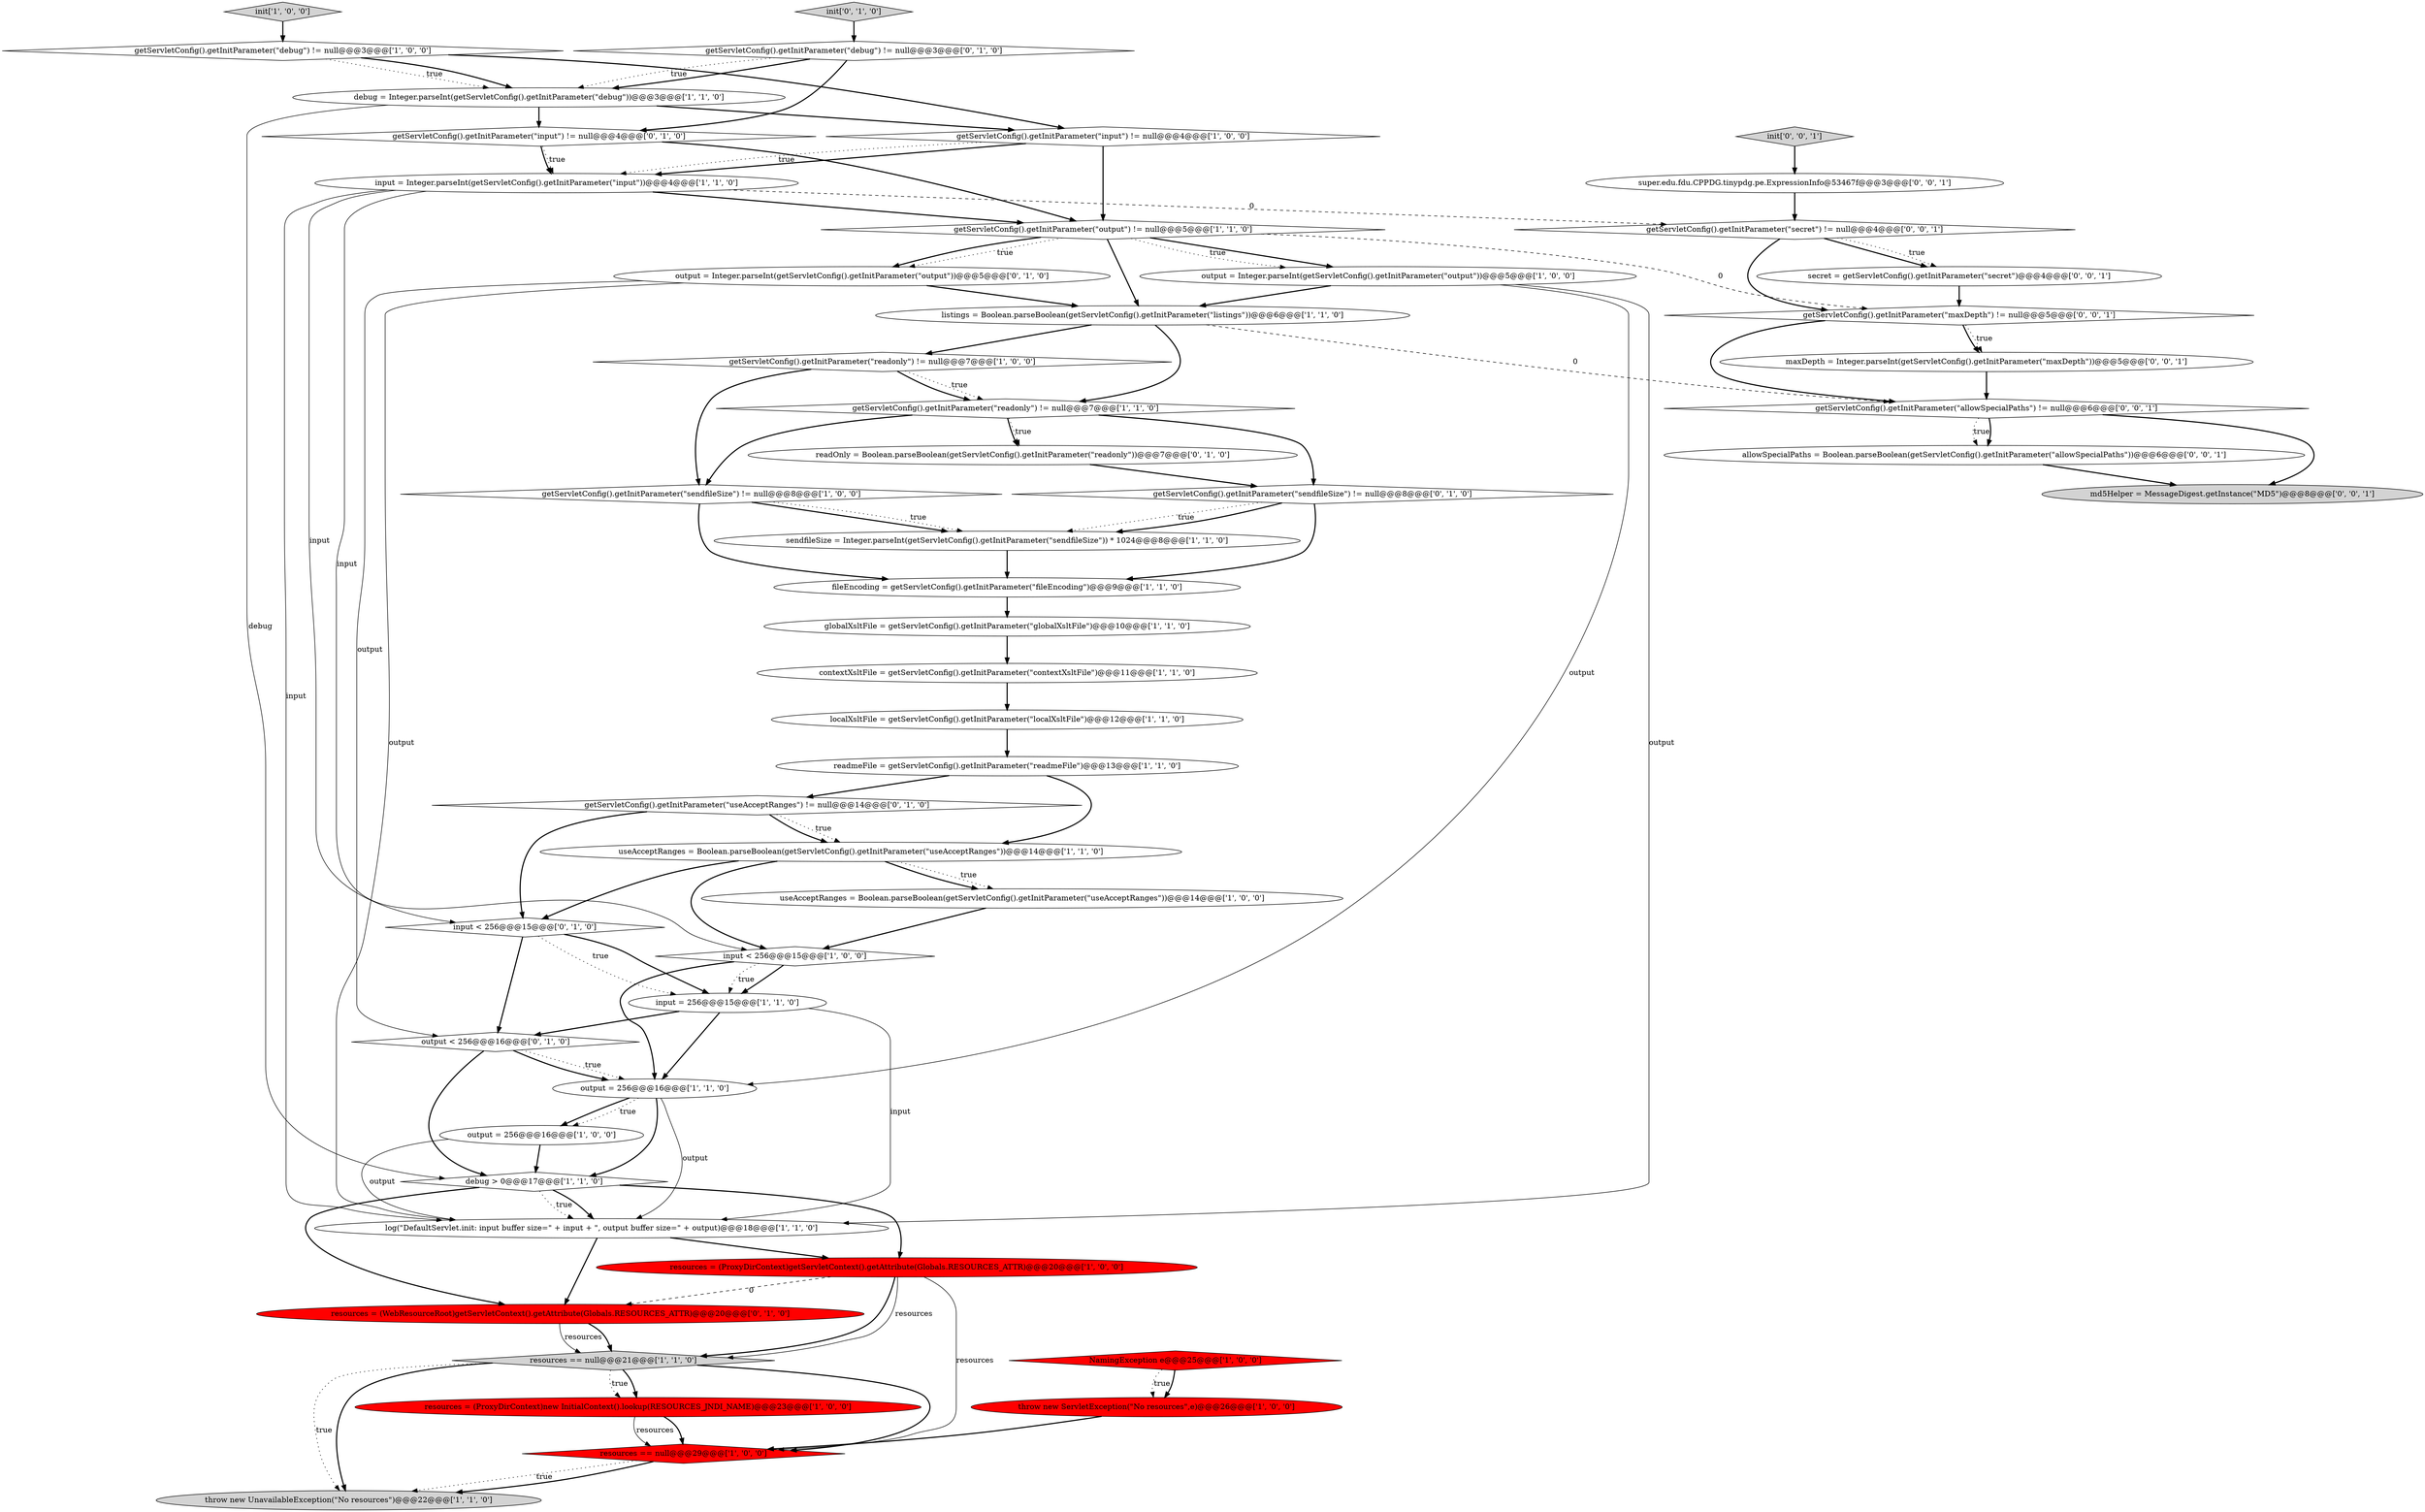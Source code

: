 digraph {
12 [style = filled, label = "resources == null@@@29@@@['1', '0', '0']", fillcolor = red, shape = diamond image = "AAA1AAABBB1BBB"];
1 [style = filled, label = "getServletConfig().getInitParameter(\"input\") != null@@@4@@@['1', '0', '0']", fillcolor = white, shape = diamond image = "AAA0AAABBB1BBB"];
6 [style = filled, label = "globalXsltFile = getServletConfig().getInitParameter(\"globalXsltFile\")@@@10@@@['1', '1', '0']", fillcolor = white, shape = ellipse image = "AAA0AAABBB1BBB"];
22 [style = filled, label = "throw new ServletException(\"No resources\",e)@@@26@@@['1', '0', '0']", fillcolor = red, shape = ellipse image = "AAA1AAABBB1BBB"];
26 [style = filled, label = "getServletConfig().getInitParameter(\"readonly\") != null@@@7@@@['1', '1', '0']", fillcolor = white, shape = diamond image = "AAA0AAABBB1BBB"];
23 [style = filled, label = "debug > 0@@@17@@@['1', '1', '0']", fillcolor = white, shape = diamond image = "AAA0AAABBB1BBB"];
34 [style = filled, label = "input < 256@@@15@@@['0', '1', '0']", fillcolor = white, shape = diamond image = "AAA0AAABBB2BBB"];
28 [style = filled, label = "NamingException e@@@25@@@['1', '0', '0']", fillcolor = red, shape = diamond image = "AAA1AAABBB1BBB"];
8 [style = filled, label = "localXsltFile = getServletConfig().getInitParameter(\"localXsltFile\")@@@12@@@['1', '1', '0']", fillcolor = white, shape = ellipse image = "AAA0AAABBB1BBB"];
42 [style = filled, label = "maxDepth = Integer.parseInt(getServletConfig().getInitParameter(\"maxDepth\"))@@@5@@@['0', '0', '1']", fillcolor = white, shape = ellipse image = "AAA0AAABBB3BBB"];
13 [style = filled, label = "init['1', '0', '0']", fillcolor = lightgray, shape = diamond image = "AAA0AAABBB1BBB"];
25 [style = filled, label = "output = 256@@@16@@@['1', '1', '0']", fillcolor = white, shape = ellipse image = "AAA0AAABBB1BBB"];
29 [style = filled, label = "debug = Integer.parseInt(getServletConfig().getInitParameter(\"debug\"))@@@3@@@['1', '1', '0']", fillcolor = white, shape = ellipse image = "AAA0AAABBB1BBB"];
9 [style = filled, label = "getServletConfig().getInitParameter(\"sendfileSize\") != null@@@8@@@['1', '0', '0']", fillcolor = white, shape = diamond image = "AAA0AAABBB1BBB"];
38 [style = filled, label = "getServletConfig().getInitParameter(\"debug\") != null@@@3@@@['0', '1', '0']", fillcolor = white, shape = diamond image = "AAA0AAABBB2BBB"];
24 [style = filled, label = "resources == null@@@21@@@['1', '1', '0']", fillcolor = lightgray, shape = diamond image = "AAA0AAABBB1BBB"];
14 [style = filled, label = "contextXsltFile = getServletConfig().getInitParameter(\"contextXsltFile\")@@@11@@@['1', '1', '0']", fillcolor = white, shape = ellipse image = "AAA0AAABBB1BBB"];
32 [style = filled, label = "output < 256@@@16@@@['0', '1', '0']", fillcolor = white, shape = diamond image = "AAA0AAABBB2BBB"];
0 [style = filled, label = "output = Integer.parseInt(getServletConfig().getInitParameter(\"output\"))@@@5@@@['1', '0', '0']", fillcolor = white, shape = ellipse image = "AAA0AAABBB1BBB"];
48 [style = filled, label = "getServletConfig().getInitParameter(\"allowSpecialPaths\") != null@@@6@@@['0', '0', '1']", fillcolor = white, shape = diamond image = "AAA0AAABBB3BBB"];
2 [style = filled, label = "fileEncoding = getServletConfig().getInitParameter(\"fileEncoding\")@@@9@@@['1', '1', '0']", fillcolor = white, shape = ellipse image = "AAA0AAABBB1BBB"];
20 [style = filled, label = "input = Integer.parseInt(getServletConfig().getInitParameter(\"input\"))@@@4@@@['1', '1', '0']", fillcolor = white, shape = ellipse image = "AAA0AAABBB1BBB"];
47 [style = filled, label = "allowSpecialPaths = Boolean.parseBoolean(getServletConfig().getInitParameter(\"allowSpecialPaths\"))@@@6@@@['0', '0', '1']", fillcolor = white, shape = ellipse image = "AAA0AAABBB3BBB"];
18 [style = filled, label = "listings = Boolean.parseBoolean(getServletConfig().getInitParameter(\"listings\"))@@@6@@@['1', '1', '0']", fillcolor = white, shape = ellipse image = "AAA0AAABBB1BBB"];
7 [style = filled, label = "useAcceptRanges = Boolean.parseBoolean(getServletConfig().getInitParameter(\"useAcceptRanges\"))@@@14@@@['1', '0', '0']", fillcolor = white, shape = ellipse image = "AAA0AAABBB1BBB"];
11 [style = filled, label = "resources = (ProxyDirContext)new InitialContext().lookup(RESOURCES_JNDI_NAME)@@@23@@@['1', '0', '0']", fillcolor = red, shape = ellipse image = "AAA1AAABBB1BBB"];
17 [style = filled, label = "getServletConfig().getInitParameter(\"readonly\") != null@@@7@@@['1', '0', '0']", fillcolor = white, shape = diamond image = "AAA0AAABBB1BBB"];
41 [style = filled, label = "getServletConfig().getInitParameter(\"sendfileSize\") != null@@@8@@@['0', '1', '0']", fillcolor = white, shape = diamond image = "AAA0AAABBB2BBB"];
43 [style = filled, label = "init['0', '0', '1']", fillcolor = lightgray, shape = diamond image = "AAA0AAABBB3BBB"];
33 [style = filled, label = "init['0', '1', '0']", fillcolor = lightgray, shape = diamond image = "AAA0AAABBB2BBB"];
44 [style = filled, label = "super.edu.fdu.CPPDG.tinypdg.pe.ExpressionInfo@53467f@@@3@@@['0', '0', '1']", fillcolor = white, shape = ellipse image = "AAA0AAABBB3BBB"];
10 [style = filled, label = "resources = (ProxyDirContext)getServletContext().getAttribute(Globals.RESOURCES_ATTR)@@@20@@@['1', '0', '0']", fillcolor = red, shape = ellipse image = "AAA1AAABBB1BBB"];
49 [style = filled, label = "getServletConfig().getInitParameter(\"secret\") != null@@@4@@@['0', '0', '1']", fillcolor = white, shape = diamond image = "AAA0AAABBB3BBB"];
50 [style = filled, label = "md5Helper = MessageDigest.getInstance(\"MD5\")@@@8@@@['0', '0', '1']", fillcolor = lightgray, shape = ellipse image = "AAA0AAABBB3BBB"];
30 [style = filled, label = "input = 256@@@15@@@['1', '1', '0']", fillcolor = white, shape = ellipse image = "AAA0AAABBB1BBB"];
37 [style = filled, label = "getServletConfig().getInitParameter(\"input\") != null@@@4@@@['0', '1', '0']", fillcolor = white, shape = diamond image = "AAA0AAABBB2BBB"];
15 [style = filled, label = "log(\"DefaultServlet.init: input buffer size=\" + input + \", output buffer size=\" + output)@@@18@@@['1', '1', '0']", fillcolor = white, shape = ellipse image = "AAA0AAABBB1BBB"];
3 [style = filled, label = "output = 256@@@16@@@['1', '0', '0']", fillcolor = white, shape = ellipse image = "AAA0AAABBB1BBB"];
4 [style = filled, label = "throw new UnavailableException(\"No resources\")@@@22@@@['1', '1', '0']", fillcolor = lightgray, shape = ellipse image = "AAA0AAABBB1BBB"];
39 [style = filled, label = "getServletConfig().getInitParameter(\"useAcceptRanges\") != null@@@14@@@['0', '1', '0']", fillcolor = white, shape = diamond image = "AAA0AAABBB2BBB"];
19 [style = filled, label = "getServletConfig().getInitParameter(\"debug\") != null@@@3@@@['1', '0', '0']", fillcolor = white, shape = diamond image = "AAA0AAABBB1BBB"];
16 [style = filled, label = "getServletConfig().getInitParameter(\"output\") != null@@@5@@@['1', '1', '0']", fillcolor = white, shape = diamond image = "AAA0AAABBB1BBB"];
31 [style = filled, label = "readmeFile = getServletConfig().getInitParameter(\"readmeFile\")@@@13@@@['1', '1', '0']", fillcolor = white, shape = ellipse image = "AAA0AAABBB1BBB"];
46 [style = filled, label = "getServletConfig().getInitParameter(\"maxDepth\") != null@@@5@@@['0', '0', '1']", fillcolor = white, shape = diamond image = "AAA0AAABBB3BBB"];
5 [style = filled, label = "input < 256@@@15@@@['1', '0', '0']", fillcolor = white, shape = diamond image = "AAA0AAABBB1BBB"];
21 [style = filled, label = "sendfileSize = Integer.parseInt(getServletConfig().getInitParameter(\"sendfileSize\")) * 1024@@@8@@@['1', '1', '0']", fillcolor = white, shape = ellipse image = "AAA0AAABBB1BBB"];
45 [style = filled, label = "secret = getServletConfig().getInitParameter(\"secret\")@@@4@@@['0', '0', '1']", fillcolor = white, shape = ellipse image = "AAA0AAABBB3BBB"];
35 [style = filled, label = "resources = (WebResourceRoot)getServletContext().getAttribute(Globals.RESOURCES_ATTR)@@@20@@@['0', '1', '0']", fillcolor = red, shape = ellipse image = "AAA1AAABBB2BBB"];
27 [style = filled, label = "useAcceptRanges = Boolean.parseBoolean(getServletConfig().getInitParameter(\"useAcceptRanges\"))@@@14@@@['1', '1', '0']", fillcolor = white, shape = ellipse image = "AAA0AAABBB1BBB"];
40 [style = filled, label = "output = Integer.parseInt(getServletConfig().getInitParameter(\"output\"))@@@5@@@['0', '1', '0']", fillcolor = white, shape = ellipse image = "AAA0AAABBB2BBB"];
36 [style = filled, label = "readOnly = Boolean.parseBoolean(getServletConfig().getInitParameter(\"readonly\"))@@@7@@@['0', '1', '0']", fillcolor = white, shape = ellipse image = "AAA0AAABBB2BBB"];
16->0 [style = bold, label=""];
15->10 [style = bold, label=""];
32->23 [style = bold, label=""];
2->6 [style = bold, label=""];
10->24 [style = bold, label=""];
24->4 [style = dotted, label="true"];
17->9 [style = bold, label=""];
1->20 [style = bold, label=""];
26->9 [style = bold, label=""];
42->48 [style = bold, label=""];
46->48 [style = bold, label=""];
21->2 [style = bold, label=""];
19->1 [style = bold, label=""];
32->25 [style = dotted, label="true"];
20->16 [style = bold, label=""];
24->11 [style = bold, label=""];
27->7 [style = bold, label=""];
32->25 [style = bold, label=""];
9->21 [style = bold, label=""];
23->15 [style = dotted, label="true"];
34->32 [style = bold, label=""];
5->30 [style = bold, label=""];
27->5 [style = bold, label=""];
29->1 [style = bold, label=""];
43->44 [style = bold, label=""];
26->36 [style = dotted, label="true"];
16->40 [style = dotted, label="true"];
41->21 [style = dotted, label="true"];
17->26 [style = dotted, label="true"];
46->42 [style = bold, label=""];
16->40 [style = bold, label=""];
3->15 [style = solid, label="output"];
36->41 [style = bold, label=""];
20->5 [style = solid, label="input"];
9->2 [style = bold, label=""];
39->34 [style = bold, label=""];
41->21 [style = bold, label=""];
25->3 [style = bold, label=""];
48->50 [style = bold, label=""];
11->12 [style = bold, label=""];
44->49 [style = bold, label=""];
9->21 [style = dotted, label="true"];
41->2 [style = bold, label=""];
15->35 [style = bold, label=""];
5->25 [style = bold, label=""];
23->35 [style = bold, label=""];
3->23 [style = bold, label=""];
7->5 [style = bold, label=""];
39->27 [style = dotted, label="true"];
20->49 [style = dashed, label="0"];
19->29 [style = dotted, label="true"];
48->47 [style = dotted, label="true"];
31->27 [style = bold, label=""];
38->37 [style = bold, label=""];
1->16 [style = bold, label=""];
49->46 [style = bold, label=""];
37->20 [style = dotted, label="true"];
23->10 [style = bold, label=""];
5->30 [style = dotted, label="true"];
12->4 [style = dotted, label="true"];
14->8 [style = bold, label=""];
45->46 [style = bold, label=""];
10->35 [style = dashed, label="0"];
37->16 [style = bold, label=""];
49->45 [style = bold, label=""];
24->12 [style = bold, label=""];
16->18 [style = bold, label=""];
0->15 [style = solid, label="output"];
8->31 [style = bold, label=""];
19->29 [style = bold, label=""];
18->26 [style = bold, label=""];
23->15 [style = bold, label=""];
35->24 [style = solid, label="resources"];
25->15 [style = solid, label="output"];
30->32 [style = bold, label=""];
29->23 [style = solid, label="debug"];
29->37 [style = bold, label=""];
18->48 [style = dashed, label="0"];
47->50 [style = bold, label=""];
49->45 [style = dotted, label="true"];
35->24 [style = bold, label=""];
24->11 [style = dotted, label="true"];
26->41 [style = bold, label=""];
13->19 [style = bold, label=""];
27->34 [style = bold, label=""];
40->32 [style = solid, label="output"];
0->25 [style = solid, label="output"];
28->22 [style = dotted, label="true"];
0->18 [style = bold, label=""];
31->39 [style = bold, label=""];
34->30 [style = dotted, label="true"];
1->20 [style = dotted, label="true"];
28->22 [style = bold, label=""];
17->26 [style = bold, label=""];
10->24 [style = solid, label="resources"];
25->23 [style = bold, label=""];
26->36 [style = bold, label=""];
38->29 [style = bold, label=""];
37->20 [style = bold, label=""];
18->17 [style = bold, label=""];
30->25 [style = bold, label=""];
40->18 [style = bold, label=""];
39->27 [style = bold, label=""];
34->30 [style = bold, label=""];
40->15 [style = solid, label="output"];
16->46 [style = dashed, label="0"];
6->14 [style = bold, label=""];
10->12 [style = solid, label="resources"];
20->34 [style = solid, label="input"];
24->4 [style = bold, label=""];
27->7 [style = dotted, label="true"];
16->0 [style = dotted, label="true"];
12->4 [style = bold, label=""];
48->47 [style = bold, label=""];
22->12 [style = bold, label=""];
25->3 [style = dotted, label="true"];
46->42 [style = dotted, label="true"];
33->38 [style = bold, label=""];
38->29 [style = dotted, label="true"];
20->15 [style = solid, label="input"];
30->15 [style = solid, label="input"];
11->12 [style = solid, label="resources"];
}
